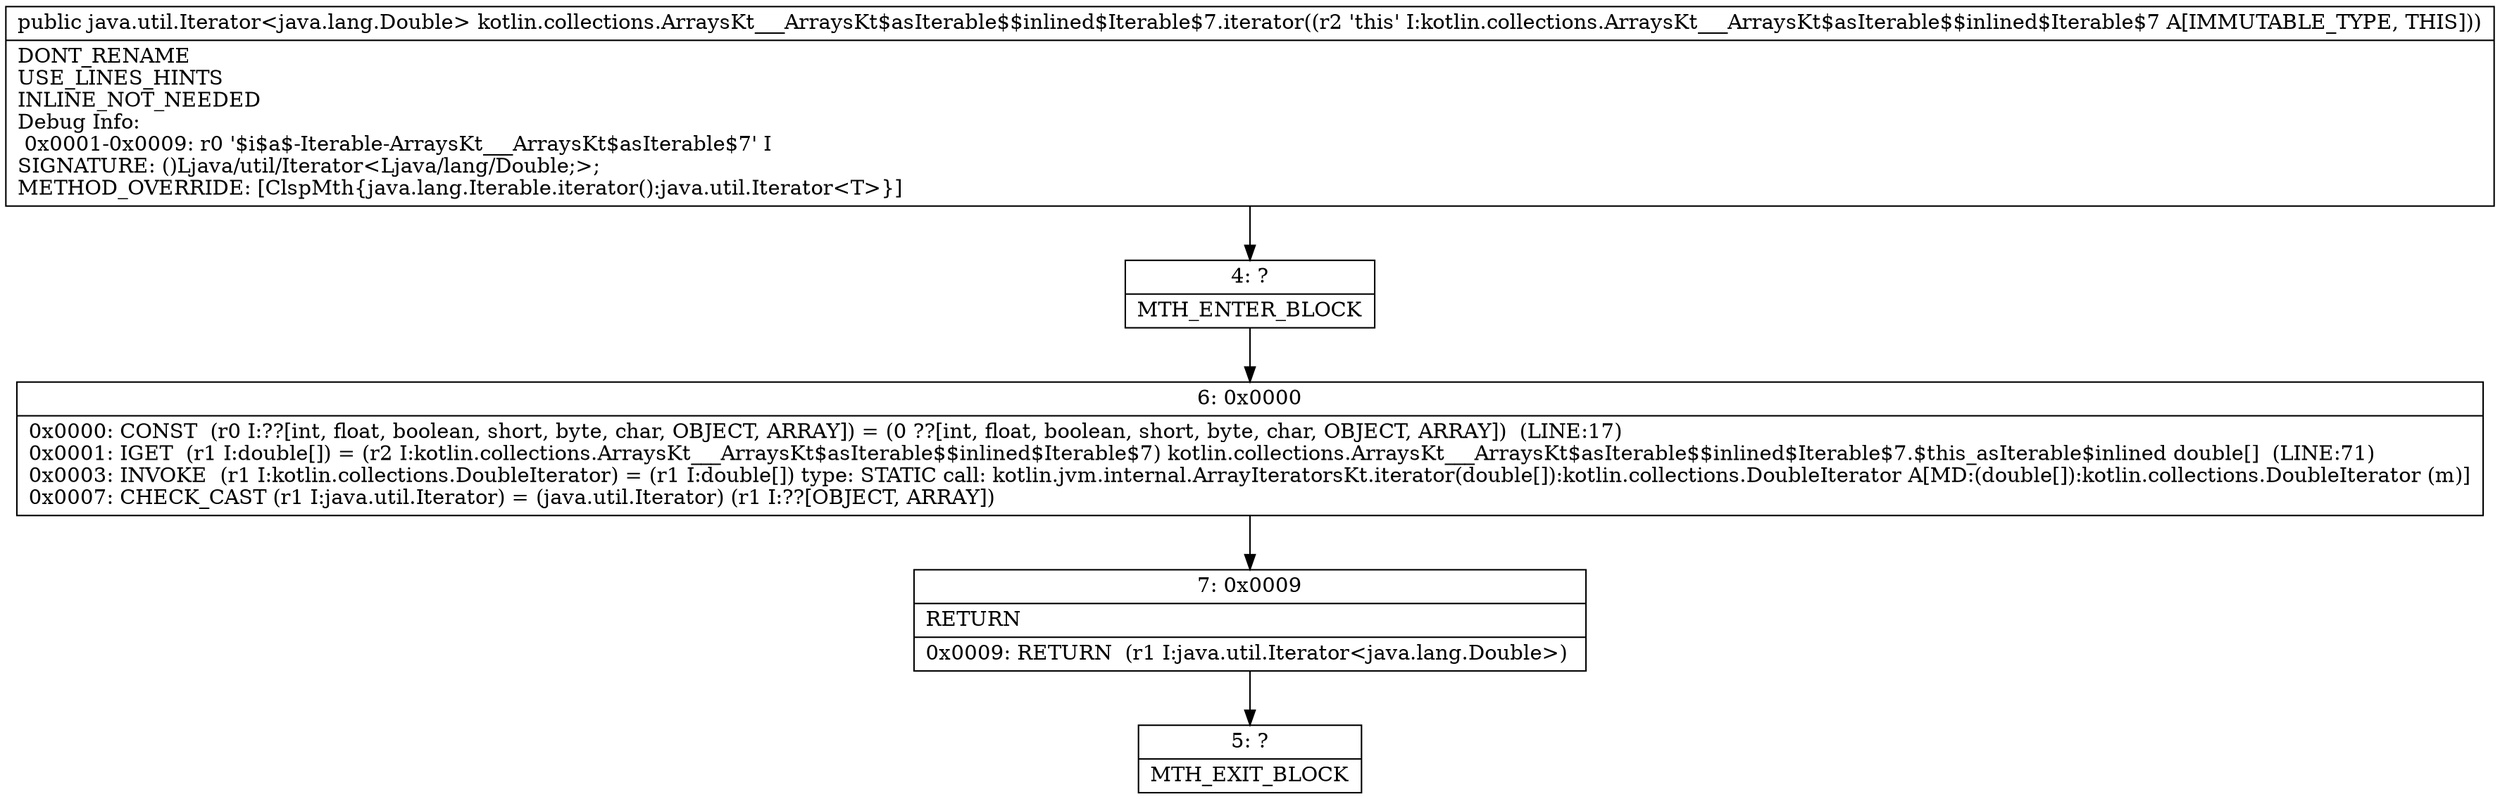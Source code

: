 digraph "CFG forkotlin.collections.ArraysKt___ArraysKt$asIterable$$inlined$Iterable$7.iterator()Ljava\/util\/Iterator;" {
Node_4 [shape=record,label="{4\:\ ?|MTH_ENTER_BLOCK\l}"];
Node_6 [shape=record,label="{6\:\ 0x0000|0x0000: CONST  (r0 I:??[int, float, boolean, short, byte, char, OBJECT, ARRAY]) = (0 ??[int, float, boolean, short, byte, char, OBJECT, ARRAY])  (LINE:17)\l0x0001: IGET  (r1 I:double[]) = (r2 I:kotlin.collections.ArraysKt___ArraysKt$asIterable$$inlined$Iterable$7) kotlin.collections.ArraysKt___ArraysKt$asIterable$$inlined$Iterable$7.$this_asIterable$inlined double[]  (LINE:71)\l0x0003: INVOKE  (r1 I:kotlin.collections.DoubleIterator) = (r1 I:double[]) type: STATIC call: kotlin.jvm.internal.ArrayIteratorsKt.iterator(double[]):kotlin.collections.DoubleIterator A[MD:(double[]):kotlin.collections.DoubleIterator (m)]\l0x0007: CHECK_CAST (r1 I:java.util.Iterator) = (java.util.Iterator) (r1 I:??[OBJECT, ARRAY]) \l}"];
Node_7 [shape=record,label="{7\:\ 0x0009|RETURN\l|0x0009: RETURN  (r1 I:java.util.Iterator\<java.lang.Double\>) \l}"];
Node_5 [shape=record,label="{5\:\ ?|MTH_EXIT_BLOCK\l}"];
MethodNode[shape=record,label="{public java.util.Iterator\<java.lang.Double\> kotlin.collections.ArraysKt___ArraysKt$asIterable$$inlined$Iterable$7.iterator((r2 'this' I:kotlin.collections.ArraysKt___ArraysKt$asIterable$$inlined$Iterable$7 A[IMMUTABLE_TYPE, THIS]))  | DONT_RENAME\lUSE_LINES_HINTS\lINLINE_NOT_NEEDED\lDebug Info:\l  0x0001\-0x0009: r0 '$i$a$\-Iterable\-ArraysKt___ArraysKt$asIterable$7' I\lSIGNATURE: ()Ljava\/util\/Iterator\<Ljava\/lang\/Double;\>;\lMETHOD_OVERRIDE: [ClspMth\{java.lang.Iterable.iterator():java.util.Iterator\<T\>\}]\l}"];
MethodNode -> Node_4;Node_4 -> Node_6;
Node_6 -> Node_7;
Node_7 -> Node_5;
}

